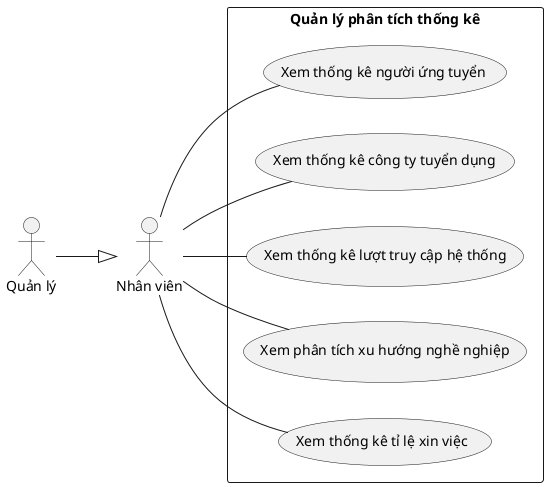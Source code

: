 @startuml QuanLyPhanTichThongKe
left to right direction

actor "Quản lý" as quanLy
actor "Nhân viên" as nhanVien

rectangle "Quản lý phân tích thống kê" {
    usecase "Xem thống kê người ứng tuyển" as xemThongKeNguoiUngTuyen
    usecase "Xem thống kê công ty tuyển dụng" as xemThongKeCongTyTuyenDung
    usecase "Xem thống kê lượt truy cập hệ thống" as xemThongKeLuotTruyCapHeThong
    usecase "Xem phân tích xu hướng nghề nghiệp" as xemPhanTichXuHuongNgheNghiep
    usecase "Xem thống kê tỉ lệ xin việc" as xemThongKeTiLeXinViec
}

nhanVien -- xemThongKeNguoiUngTuyen
nhanVien -- xemThongKeCongTyTuyenDung
nhanVien -- xemThongKeLuotTruyCapHeThong
nhanVien -- xemPhanTichXuHuongNgheNghiep
nhanVien -- xemThongKeTiLeXinViec

quanLy --^ nhanVien

@enduml

